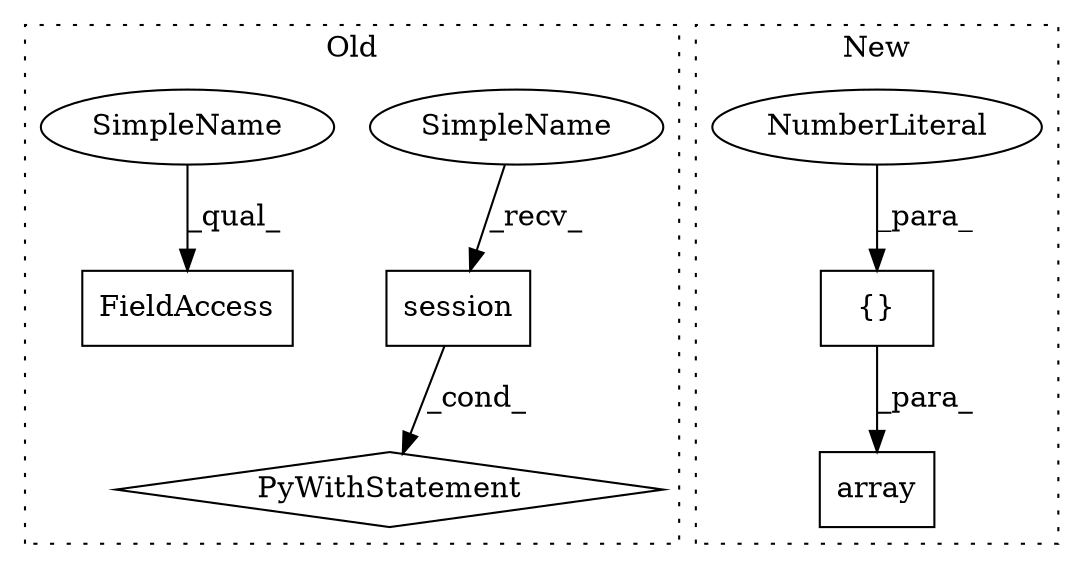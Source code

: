 digraph G {
subgraph cluster0 {
1 [label="session" a="32" s="4995" l="9" shape="box"];
4 [label="PyWithStatement" a="104" s="4980,5004" l="10,2" shape="diamond"];
6 [label="FieldAccess" a="22" s="4878" l="18" shape="box"];
7 [label="SimpleName" a="42" s="4990" l="4" shape="ellipse"];
8 [label="SimpleName" a="42" s="4878" l="4" shape="ellipse"];
label = "Old";
style="dotted";
}
subgraph cluster1 {
2 [label="{}" a="4" s="4801,4806" l="1,1" shape="box"];
3 [label="array" a="32" s="4781,4808" l="6,1" shape="box"];
5 [label="NumberLiteral" a="34" s="4802" l="4" shape="ellipse"];
label = "New";
style="dotted";
}
1 -> 4 [label="_cond_"];
2 -> 3 [label="_para_"];
5 -> 2 [label="_para_"];
7 -> 1 [label="_recv_"];
8 -> 6 [label="_qual_"];
}